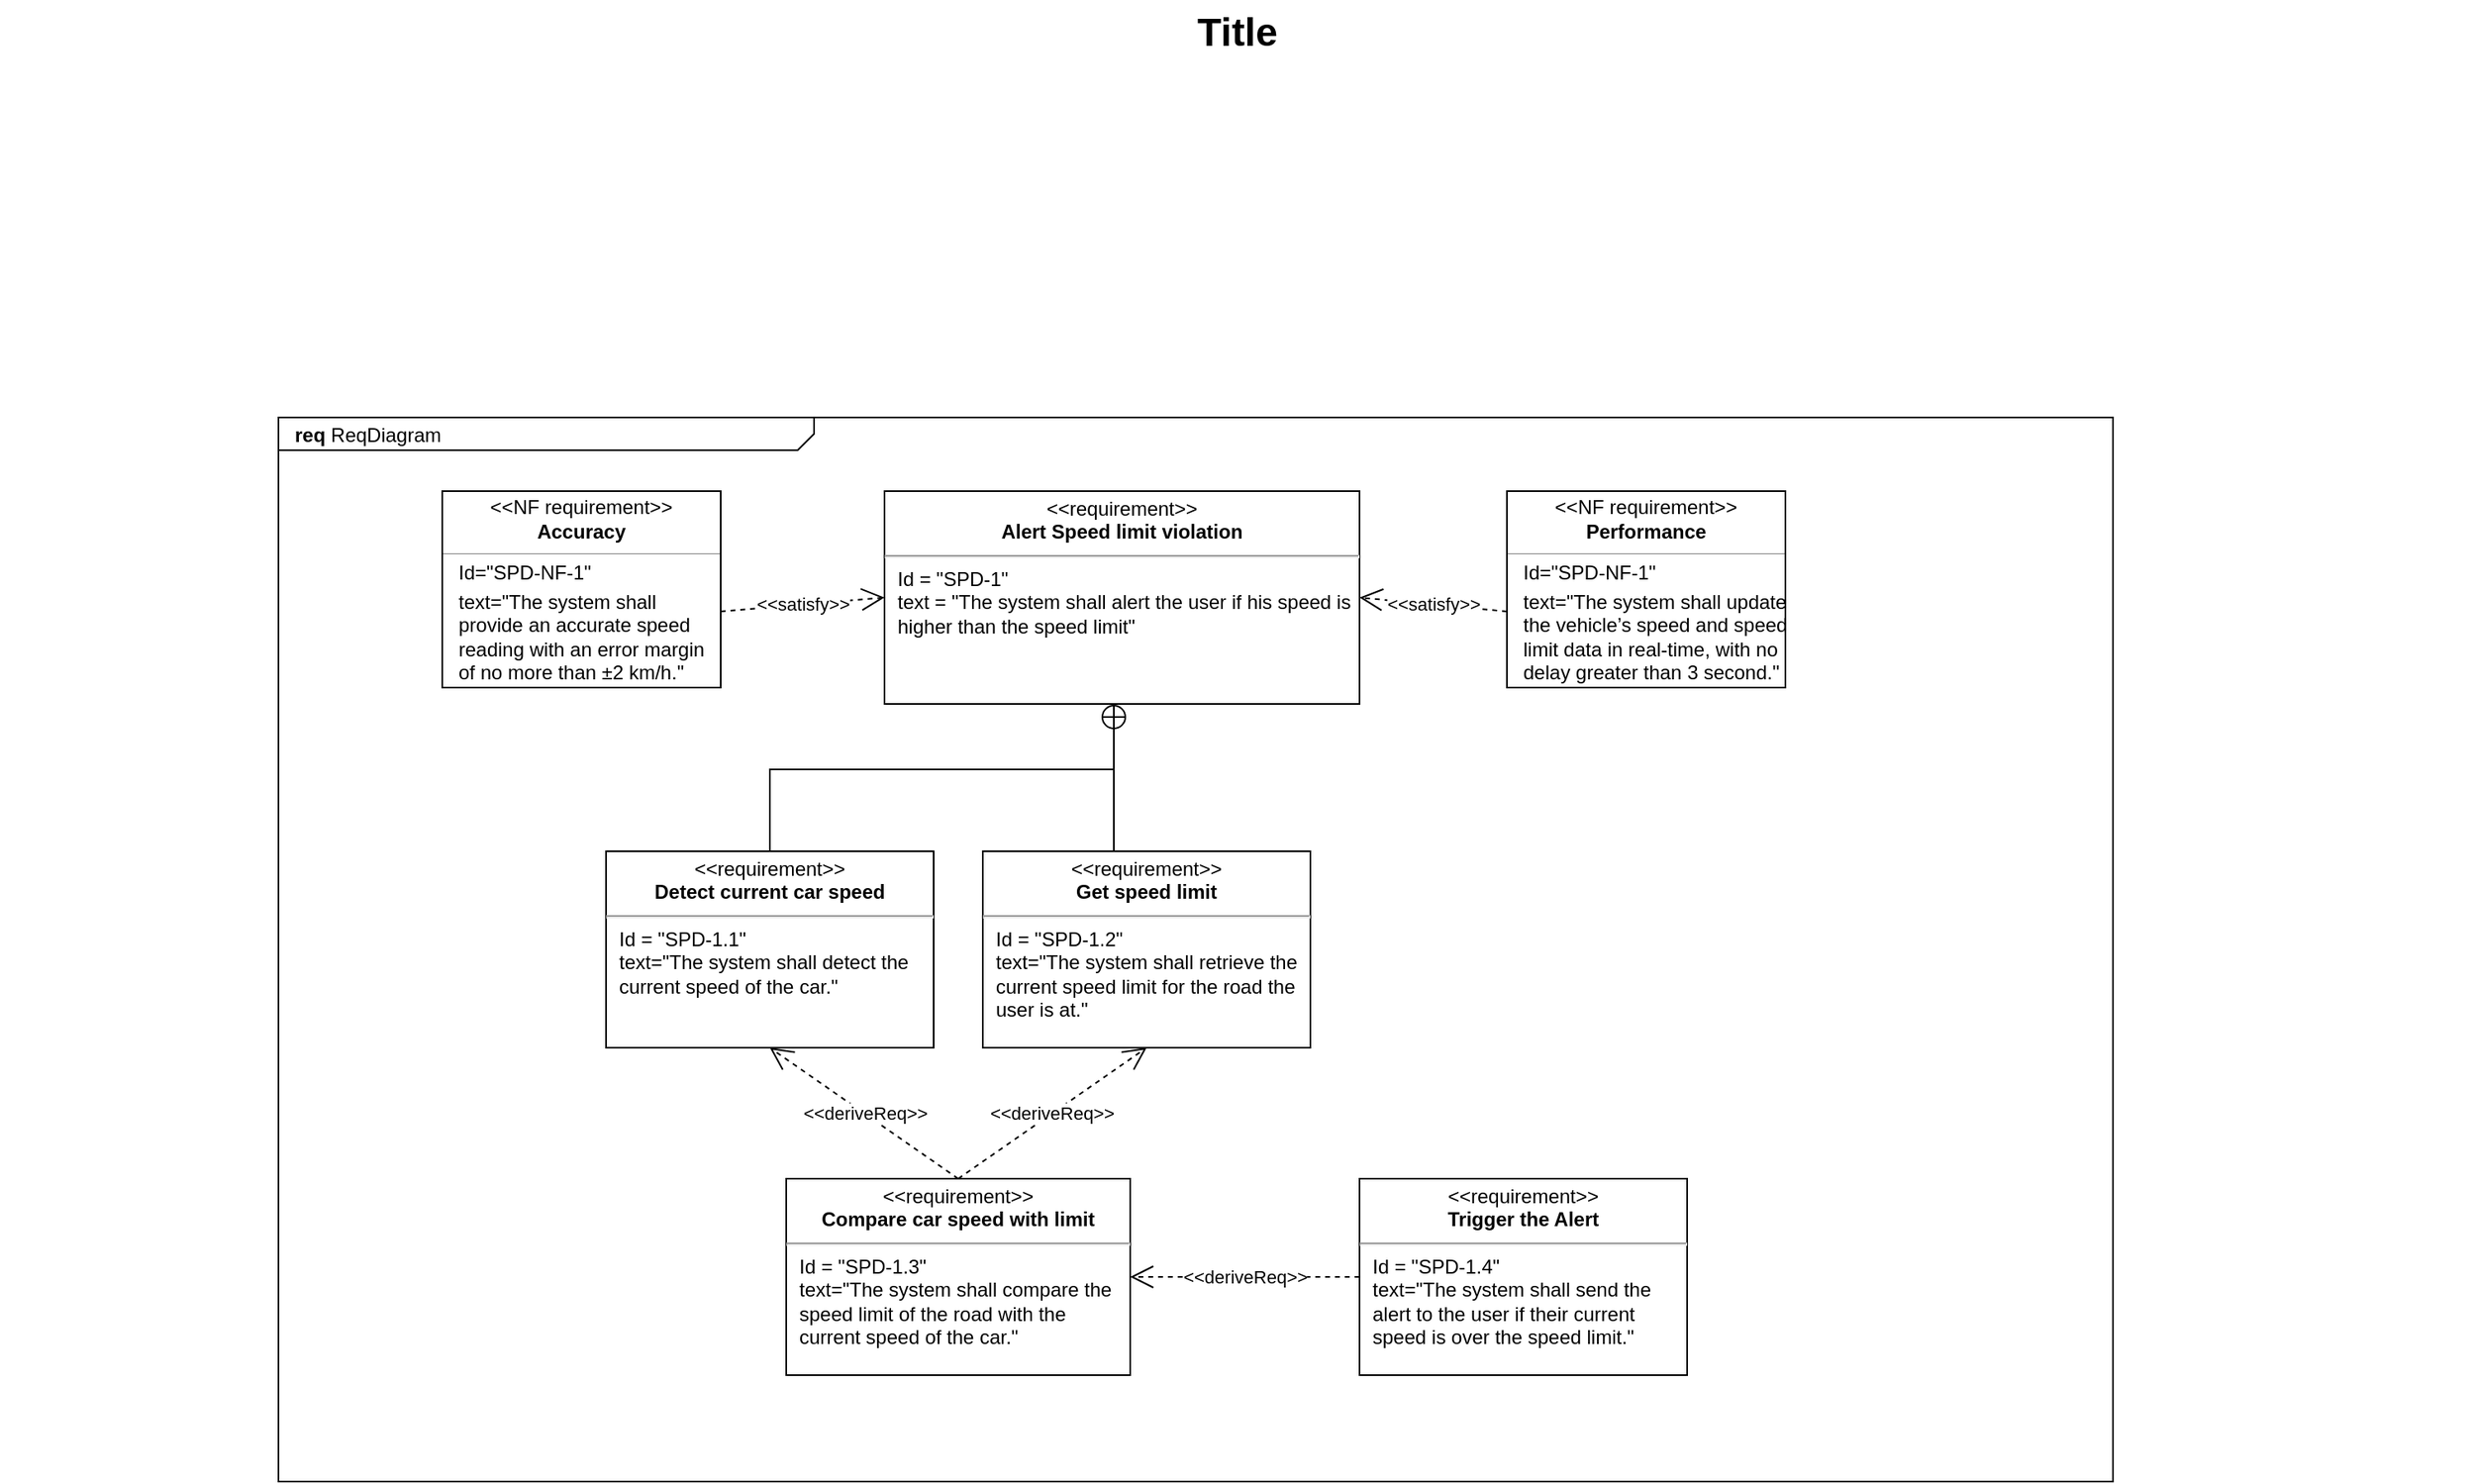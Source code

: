 <mxfile version="26.2.12">
  <diagram name="Page-1" id="929967ad-93f9-6ef4-fab6-5d389245f69c">
    <mxGraphModel dx="1169" dy="656" grid="1" gridSize="10" guides="1" tooltips="1" connect="1" arrows="1" fold="1" page="1" pageScale="1.5" pageWidth="1169" pageHeight="826" background="none" math="0" shadow="0">
      <root>
        <mxCell id="0" style=";html=1;" />
        <mxCell id="1" style=";html=1;" parent="0" />
        <mxCell id="1672d66443f91eb5-1" value="&lt;p style=&quot;margin: 0px ; margin-top: 4px ; margin-left: 10px ; text-align: left&quot;&gt;&lt;b&gt;req&lt;/b&gt;&amp;nbsp;ReqDiagram&lt;/p&gt;" style="html=1;strokeWidth=1;shape=mxgraph.sysml.package;html=1;overflow=fill;whiteSpace=wrap;fillColor=none;gradientColor=none;fontSize=12;align=center;labelX=327.64;" parent="1" vertex="1">
          <mxGeometry x="290" y="295" width="1120" height="650" as="geometry" />
        </mxCell>
        <mxCell id="1672d66443f91eb5-23" value="Title" style="text;strokeColor=none;fillColor=none;html=1;fontSize=24;fontStyle=1;verticalAlign=middle;align=center;" parent="1" vertex="1">
          <mxGeometry x="120" y="40" width="1510" height="40" as="geometry" />
        </mxCell>
        <mxCell id="AqPOnKideAfWSkeXZtjB-1" value="&lt;p style=&quot;margin: 0px ; margin-top: 4px ; text-align: center&quot;&gt;&amp;lt;&amp;lt;requirement&amp;gt;&amp;gt;&lt;br&gt;&lt;b&gt;Alert Speed limit violation&lt;/b&gt;&lt;/p&gt;&lt;hr&gt;&lt;p style=&quot;margin: 0px ; margin-left: 8px ; text-align: left&quot;&gt;Id = &quot;SPD-1&quot;&lt;/p&gt;&lt;p style=&quot;margin: 0px ; margin-left: 8px ; text-align: left&quot;&gt;text = &quot;The system shall alert the user if his speed is higher than the speed limit&quot;&lt;/p&gt;" style="shape=rect;html=1;overflow=fill;whiteSpace=wrap;" vertex="1" parent="1">
          <mxGeometry x="660" y="340" width="290" height="130" as="geometry" />
        </mxCell>
        <mxCell id="AqPOnKideAfWSkeXZtjB-2" style="edgeStyle=orthogonalEdgeStyle;rounded=0;html=1;endArrow=circlePlus;endFill=0;jettySize=auto;orthogonalLoop=1;exitX=0.5;exitY=0;exitDx=0;exitDy=0;" edge="1" parent="1">
          <mxGeometry relative="1" as="geometry">
            <Array as="points">
              <mxPoint x="800" y="565" />
            </Array>
            <mxPoint x="807" y="565" as="sourcePoint" />
            <mxPoint x="800" y="470" as="targetPoint" />
          </mxGeometry>
        </mxCell>
        <mxCell id="AqPOnKideAfWSkeXZtjB-4" value="&lt;p style=&quot;margin: 0px ; margin-top: 4px ; text-align: center&quot;&gt;&amp;lt;&amp;lt;requirement&amp;gt;&amp;gt;&lt;br&gt;&lt;b&gt;Detect current car speed&lt;/b&gt;&lt;/p&gt;&lt;hr&gt;&lt;p style=&quot;margin: 0px ; margin-left: 8px ; text-align: left&quot;&gt;Id = &quot;SPD-1.1&quot;&lt;/p&gt;&lt;p style=&quot;margin: 0px ; margin-left: 8px ; text-align: left&quot;&gt;text=&quot;The system shall detect the current speed of the car.&quot;&lt;/p&gt;" style="shape=rect;html=1;overflow=fill;whiteSpace=wrap;" vertex="1" parent="1">
          <mxGeometry x="490" y="560" width="200" height="120" as="geometry" />
        </mxCell>
        <mxCell id="AqPOnKideAfWSkeXZtjB-5" value="&lt;p style=&quot;margin: 0px ; margin-top: 4px ; text-align: center&quot;&gt;&amp;lt;&amp;lt;requirement&amp;gt;&amp;gt;&lt;br&gt;&lt;b&gt;Get speed limit&lt;/b&gt;&lt;/p&gt;&lt;hr&gt;&lt;p style=&quot;margin: 0px ; margin-left: 8px ; text-align: left&quot;&gt;Id = &quot;SPD-1.2&quot;&lt;/p&gt;&lt;p style=&quot;margin: 0px ; margin-left: 8px ; text-align: left&quot;&gt;text=&quot;The system shall retrieve the current speed limit for the road the user is at.&quot;&lt;/p&gt;" style="shape=rect;html=1;overflow=fill;whiteSpace=wrap;" vertex="1" parent="1">
          <mxGeometry x="720" y="560" width="200" height="120" as="geometry" />
        </mxCell>
        <mxCell id="AqPOnKideAfWSkeXZtjB-6" value="&lt;p style=&quot;margin: 0px ; margin-top: 4px ; text-align: center&quot;&gt;&amp;lt;&amp;lt;requirement&amp;gt;&amp;gt;&lt;br&gt;&lt;b&gt;Compare car speed with limit&lt;/b&gt;&lt;/p&gt;&lt;hr&gt;&lt;p style=&quot;margin: 0px ; margin-left: 8px ; text-align: left&quot;&gt;Id = &quot;SPD-1.3&quot;&lt;/p&gt;&lt;p style=&quot;margin: 0px ; margin-left: 8px ; text-align: left&quot;&gt;text=&quot;The system shall compare the speed limit of the road with the current speed of the car.&quot;&lt;/p&gt;" style="shape=rect;html=1;overflow=fill;whiteSpace=wrap;" vertex="1" parent="1">
          <mxGeometry x="600" y="760" width="210" height="120" as="geometry" />
        </mxCell>
        <mxCell id="AqPOnKideAfWSkeXZtjB-7" value="" style="endArrow=none;html=1;rounded=0;exitX=0.5;exitY=0;exitDx=0;exitDy=0;" edge="1" parent="1" source="AqPOnKideAfWSkeXZtjB-4">
          <mxGeometry width="50" height="50" relative="1" as="geometry">
            <mxPoint x="580" y="560" as="sourcePoint" />
            <mxPoint x="800" y="510" as="targetPoint" />
            <Array as="points">
              <mxPoint x="590" y="510" />
            </Array>
          </mxGeometry>
        </mxCell>
        <mxCell id="AqPOnKideAfWSkeXZtjB-13" value="&amp;lt;&amp;lt;deriveReq&amp;gt;&amp;gt;" style="endArrow=open;html=1;edgeStyle=none;endSize=12;dashed=1;rounded=0;entryX=0.5;entryY=1;entryDx=0;entryDy=0;exitX=0.5;exitY=0;exitDx=0;exitDy=0;" edge="1" parent="1" source="AqPOnKideAfWSkeXZtjB-6" target="AqPOnKideAfWSkeXZtjB-4">
          <mxGeometry relative="1" as="geometry">
            <mxPoint x="620" y="510" as="targetPoint" />
            <mxPoint x="620" y="590" as="sourcePoint" />
          </mxGeometry>
        </mxCell>
        <mxCell id="AqPOnKideAfWSkeXZtjB-14" value="&amp;lt;&amp;lt;deriveReq&amp;gt;&amp;gt;" style="endArrow=open;html=1;edgeStyle=none;endSize=12;dashed=1;rounded=0;entryX=0.5;entryY=1;entryDx=0;entryDy=0;exitX=0.5;exitY=0;exitDx=0;exitDy=0;" edge="1" parent="1" source="AqPOnKideAfWSkeXZtjB-6" target="AqPOnKideAfWSkeXZtjB-5">
          <mxGeometry relative="1" as="geometry">
            <mxPoint x="630" y="520" as="targetPoint" />
            <mxPoint x="630" y="600" as="sourcePoint" />
          </mxGeometry>
        </mxCell>
        <mxCell id="AqPOnKideAfWSkeXZtjB-15" value="&lt;p style=&quot;margin: 0px ; margin-top: 4px ; text-align: center&quot;&gt;&amp;lt;&amp;lt;requirement&amp;gt;&amp;gt;&lt;br&gt;&lt;b&gt;Trigger the Alert&lt;/b&gt;&lt;/p&gt;&lt;hr&gt;&lt;p style=&quot;margin: 0px ; margin-left: 8px ; text-align: left&quot;&gt;Id = &quot;SPD-1.4&quot;&lt;/p&gt;&lt;p style=&quot;margin: 0px ; margin-left: 8px ; text-align: left&quot;&gt;text=&quot;The system shall send the alert to the user if their current speed is over the speed limit.&quot;&lt;/p&gt;" style="shape=rect;html=1;overflow=fill;whiteSpace=wrap;" vertex="1" parent="1">
          <mxGeometry x="950" y="760" width="200" height="120" as="geometry" />
        </mxCell>
        <mxCell id="AqPOnKideAfWSkeXZtjB-16" value="&amp;lt;&amp;lt;deriveReq&amp;gt;&amp;gt;" style="endArrow=open;html=1;edgeStyle=none;endSize=12;dashed=1;rounded=0;entryX=1;entryY=0.5;entryDx=0;entryDy=0;exitX=0;exitY=0.5;exitDx=0;exitDy=0;" edge="1" parent="1" source="AqPOnKideAfWSkeXZtjB-15" target="AqPOnKideAfWSkeXZtjB-6">
          <mxGeometry relative="1" as="geometry">
            <mxPoint x="830" y="690" as="targetPoint" />
            <mxPoint x="715" y="770" as="sourcePoint" />
          </mxGeometry>
        </mxCell>
        <mxCell id="AqPOnKideAfWSkeXZtjB-17" value="" style="fontStyle=1;align=center;verticalAlign=middle;childLayout=stackLayout;horizontal=1;horizontalStack=0;resizeParent=1;resizeParentMax=0;resizeLast=0;marginBottom=0;" vertex="1" parent="1">
          <mxGeometry x="1040" y="340" width="170" height="120" as="geometry" />
        </mxCell>
        <mxCell id="AqPOnKideAfWSkeXZtjB-18" value="&amp;lt;&amp;lt;NF requirement&amp;gt;&amp;gt;" style="html=1;align=center;spacing=0;verticalAlign=middle;strokeColor=none;fillColor=none;whiteSpace=wrap;spacingTop=3;" vertex="1" parent="AqPOnKideAfWSkeXZtjB-17">
          <mxGeometry width="170" height="16" as="geometry" />
        </mxCell>
        <mxCell id="AqPOnKideAfWSkeXZtjB-19" value="Performance" style="html=1;align=center;spacing=0;verticalAlign=middle;strokeColor=none;fillColor=none;whiteSpace=wrap;fontStyle=1" vertex="1" parent="AqPOnKideAfWSkeXZtjB-17">
          <mxGeometry y="16" width="170" height="18" as="geometry" />
        </mxCell>
        <mxCell id="AqPOnKideAfWSkeXZtjB-20" value="" style="line;strokeWidth=0.25;fillColor=none;align=left;verticalAlign=middle;spacingTop=-1;spacingLeft=3;spacingRight=3;rotatable=0;labelPosition=right;points=[];portConstraint=eastwest;" vertex="1" parent="AqPOnKideAfWSkeXZtjB-17">
          <mxGeometry y="34" width="170" height="8" as="geometry" />
        </mxCell>
        <mxCell id="AqPOnKideAfWSkeXZtjB-21" value="Id=&quot;SPD-NF-1&quot;" style="html=1;align=left;spacing=0;verticalAlign=middle;strokeColor=none;fillColor=none;whiteSpace=wrap;spacingLeft=10;" vertex="1" parent="AqPOnKideAfWSkeXZtjB-17">
          <mxGeometry y="42" width="170" height="16" as="geometry" />
        </mxCell>
        <mxCell id="AqPOnKideAfWSkeXZtjB-22" value="text=&quot;The system shall update the vehicle’s speed and speed limit data in real-time, with no delay greater than 3 second.&quot;" style="html=1;align=left;spacing=0;verticalAlign=middle;strokeColor=none;fillColor=none;whiteSpace=wrap;spacingLeft=10;" vertex="1" parent="AqPOnKideAfWSkeXZtjB-17">
          <mxGeometry y="58" width="170" height="62" as="geometry" />
        </mxCell>
        <mxCell id="AqPOnKideAfWSkeXZtjB-23" value="" style="fontStyle=1;align=center;verticalAlign=middle;childLayout=stackLayout;horizontal=1;horizontalStack=0;resizeParent=1;resizeParentMax=0;resizeLast=0;marginBottom=0;" vertex="1" parent="1">
          <mxGeometry x="390" y="340" width="170" height="120" as="geometry" />
        </mxCell>
        <mxCell id="AqPOnKideAfWSkeXZtjB-24" value="&amp;lt;&amp;lt;NF requirement&amp;gt;&amp;gt;" style="html=1;align=center;spacing=0;verticalAlign=middle;strokeColor=none;fillColor=none;whiteSpace=wrap;spacingTop=3;" vertex="1" parent="AqPOnKideAfWSkeXZtjB-23">
          <mxGeometry width="170" height="16" as="geometry" />
        </mxCell>
        <mxCell id="AqPOnKideAfWSkeXZtjB-25" value="Accuracy" style="html=1;align=center;spacing=0;verticalAlign=middle;strokeColor=none;fillColor=none;whiteSpace=wrap;fontStyle=1" vertex="1" parent="AqPOnKideAfWSkeXZtjB-23">
          <mxGeometry y="16" width="170" height="18" as="geometry" />
        </mxCell>
        <mxCell id="AqPOnKideAfWSkeXZtjB-26" value="" style="line;strokeWidth=0.25;fillColor=none;align=left;verticalAlign=middle;spacingTop=-1;spacingLeft=3;spacingRight=3;rotatable=0;labelPosition=right;points=[];portConstraint=eastwest;" vertex="1" parent="AqPOnKideAfWSkeXZtjB-23">
          <mxGeometry y="34" width="170" height="8" as="geometry" />
        </mxCell>
        <mxCell id="AqPOnKideAfWSkeXZtjB-27" value="Id=&quot;SPD-NF-1&quot;" style="html=1;align=left;spacing=0;verticalAlign=middle;strokeColor=none;fillColor=none;whiteSpace=wrap;spacingLeft=10;" vertex="1" parent="AqPOnKideAfWSkeXZtjB-23">
          <mxGeometry y="42" width="170" height="16" as="geometry" />
        </mxCell>
        <mxCell id="AqPOnKideAfWSkeXZtjB-28" value="text=&quot;The system shall provide an accurate speed reading with an error margin of no more than ±2 km/h.&quot;" style="html=1;align=left;spacing=0;verticalAlign=middle;strokeColor=none;fillColor=none;whiteSpace=wrap;spacingLeft=10;" vertex="1" parent="AqPOnKideAfWSkeXZtjB-23">
          <mxGeometry y="58" width="170" height="62" as="geometry" />
        </mxCell>
        <mxCell id="AqPOnKideAfWSkeXZtjB-32" value="&amp;lt;&amp;lt;satisfy&amp;gt;&amp;gt;" style="endArrow=open;html=1;edgeStyle=none;endSize=12;dashed=1;rounded=0;entryX=0;entryY=0.5;entryDx=0;entryDy=0;exitX=1;exitY=0.25;exitDx=0;exitDy=0;" edge="1" parent="1" source="AqPOnKideAfWSkeXZtjB-28" target="AqPOnKideAfWSkeXZtjB-1">
          <mxGeometry relative="1" as="geometry">
            <mxPoint x="600" y="690" as="targetPoint" />
            <mxPoint x="715" y="770" as="sourcePoint" />
          </mxGeometry>
        </mxCell>
        <mxCell id="AqPOnKideAfWSkeXZtjB-33" value="&amp;lt;&amp;lt;satisfy&amp;gt;&amp;gt;" style="endArrow=open;html=1;edgeStyle=none;endSize=12;dashed=1;rounded=0;entryX=1;entryY=0.5;entryDx=0;entryDy=0;exitX=0;exitY=0.25;exitDx=0;exitDy=0;" edge="1" parent="1" source="AqPOnKideAfWSkeXZtjB-22" target="AqPOnKideAfWSkeXZtjB-1">
          <mxGeometry relative="1" as="geometry">
            <mxPoint x="670" y="415" as="targetPoint" />
            <mxPoint x="570" y="424" as="sourcePoint" />
          </mxGeometry>
        </mxCell>
      </root>
    </mxGraphModel>
  </diagram>
</mxfile>
